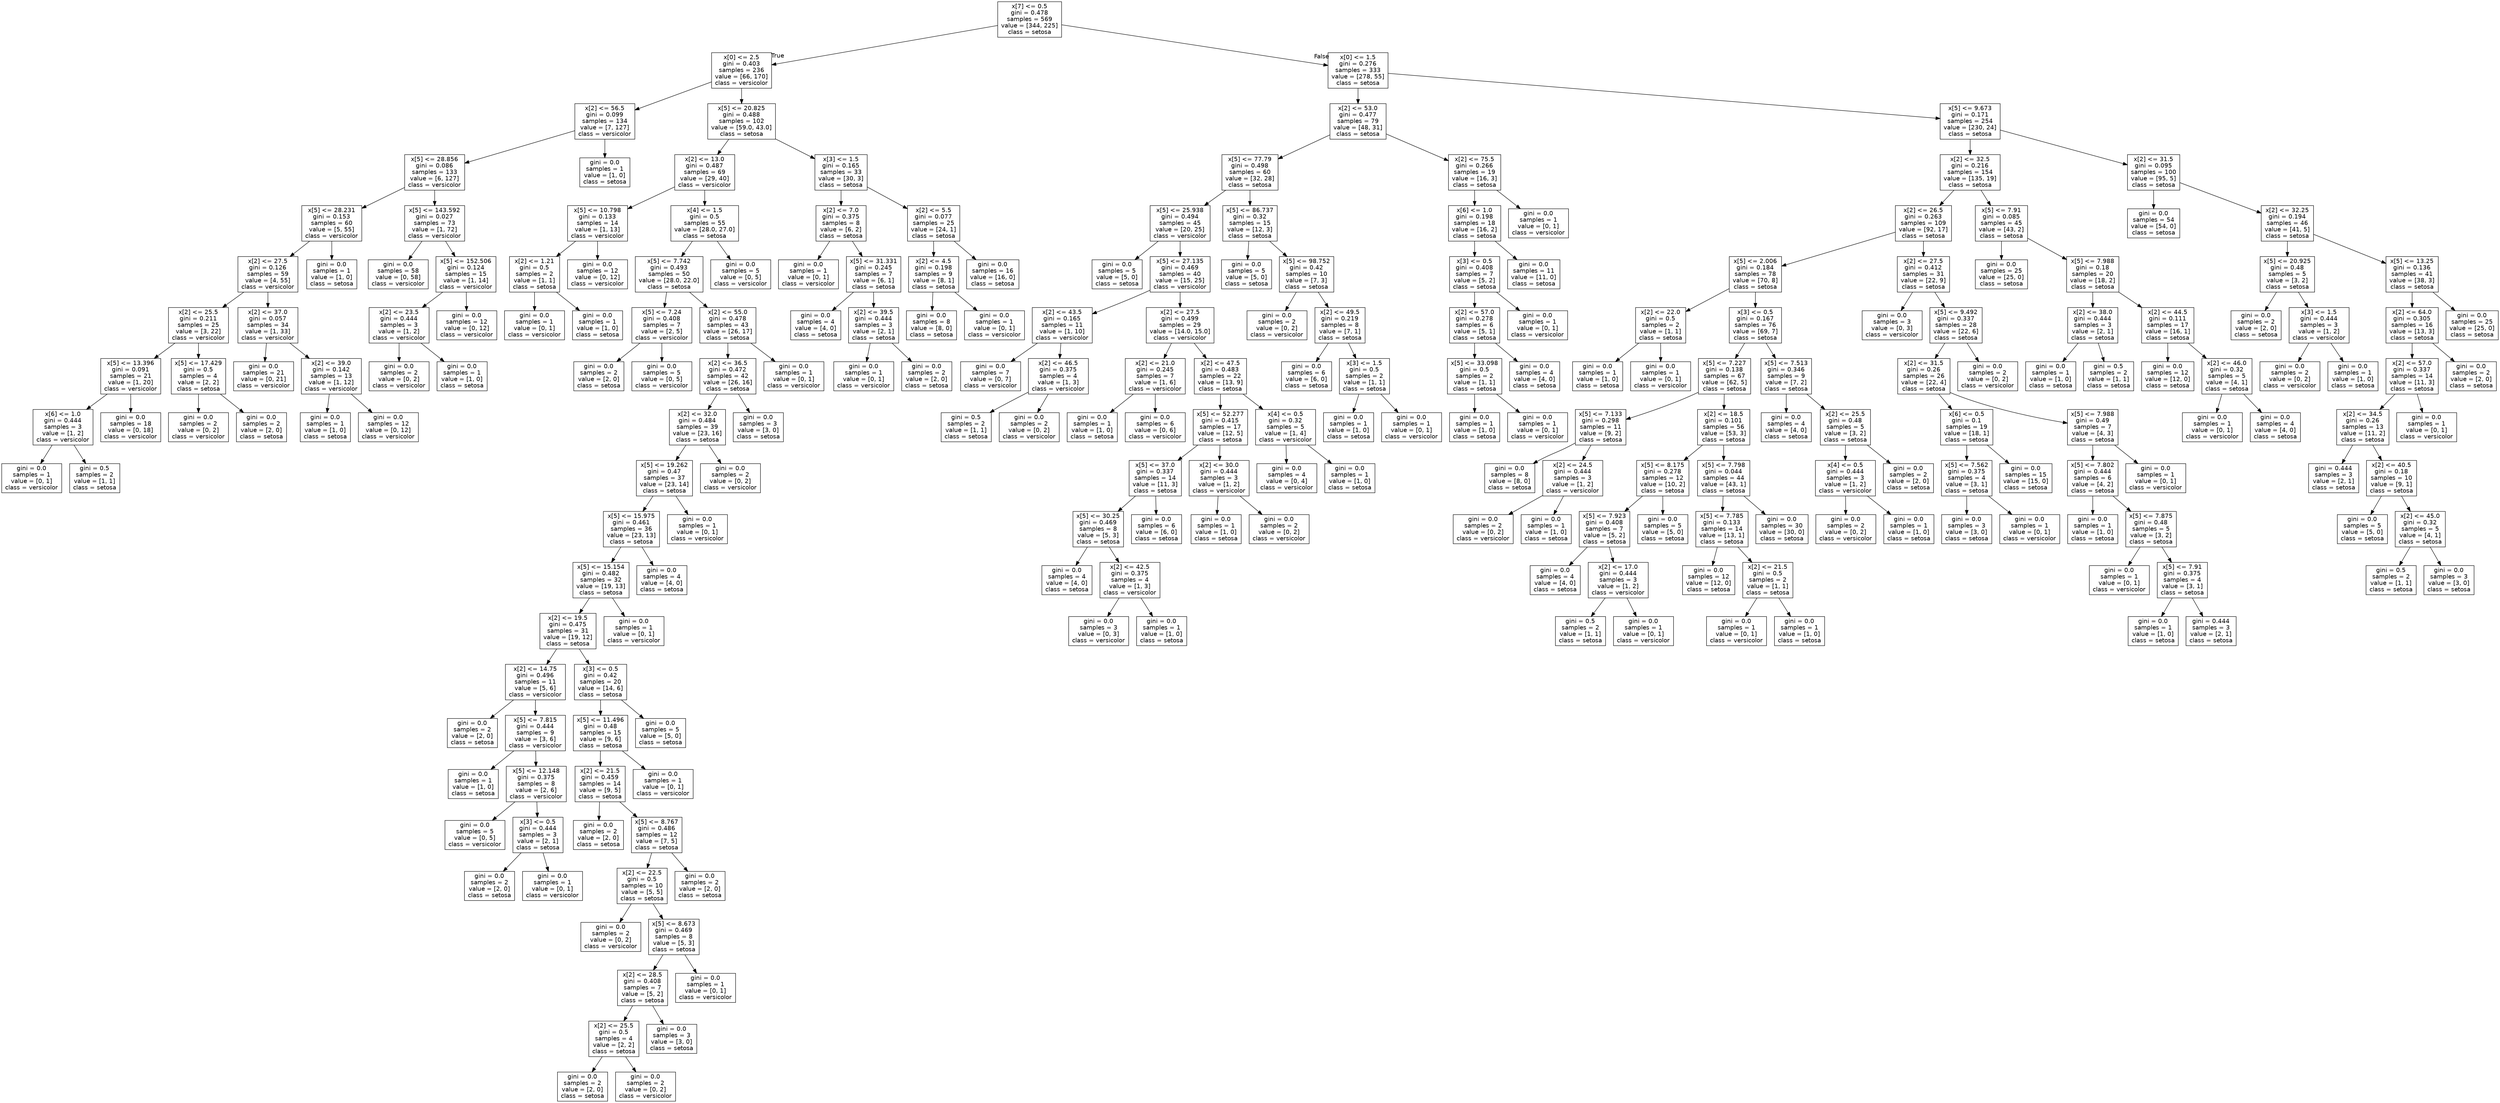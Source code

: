 digraph Tree {
node [shape=box, fontname="helvetica"] ;
edge [fontname="helvetica"] ;
0 [label="x[7] <= 0.5\ngini = 0.478\nsamples = 569\nvalue = [344, 225]\nclass = setosa"] ;
1 [label="x[0] <= 2.5\ngini = 0.403\nsamples = 236\nvalue = [66, 170]\nclass = versicolor"] ;
0 -> 1 [labeldistance=2.5, labelangle=45, headlabel="True"] ;
2 [label="x[2] <= 56.5\ngini = 0.099\nsamples = 134\nvalue = [7, 127]\nclass = versicolor"] ;
1 -> 2 ;
3 [label="x[5] <= 28.856\ngini = 0.086\nsamples = 133\nvalue = [6, 127]\nclass = versicolor"] ;
2 -> 3 ;
4 [label="x[5] <= 28.231\ngini = 0.153\nsamples = 60\nvalue = [5, 55]\nclass = versicolor"] ;
3 -> 4 ;
5 [label="x[2] <= 27.5\ngini = 0.126\nsamples = 59\nvalue = [4, 55]\nclass = versicolor"] ;
4 -> 5 ;
6 [label="x[2] <= 25.5\ngini = 0.211\nsamples = 25\nvalue = [3, 22]\nclass = versicolor"] ;
5 -> 6 ;
7 [label="x[5] <= 13.396\ngini = 0.091\nsamples = 21\nvalue = [1, 20]\nclass = versicolor"] ;
6 -> 7 ;
8 [label="x[6] <= 1.0\ngini = 0.444\nsamples = 3\nvalue = [1, 2]\nclass = versicolor"] ;
7 -> 8 ;
9 [label="gini = 0.0\nsamples = 1\nvalue = [0, 1]\nclass = versicolor"] ;
8 -> 9 ;
10 [label="gini = 0.5\nsamples = 2\nvalue = [1, 1]\nclass = setosa"] ;
8 -> 10 ;
11 [label="gini = 0.0\nsamples = 18\nvalue = [0, 18]\nclass = versicolor"] ;
7 -> 11 ;
12 [label="x[5] <= 17.429\ngini = 0.5\nsamples = 4\nvalue = [2, 2]\nclass = setosa"] ;
6 -> 12 ;
13 [label="gini = 0.0\nsamples = 2\nvalue = [0, 2]\nclass = versicolor"] ;
12 -> 13 ;
14 [label="gini = 0.0\nsamples = 2\nvalue = [2, 0]\nclass = setosa"] ;
12 -> 14 ;
15 [label="x[2] <= 37.0\ngini = 0.057\nsamples = 34\nvalue = [1, 33]\nclass = versicolor"] ;
5 -> 15 ;
16 [label="gini = 0.0\nsamples = 21\nvalue = [0, 21]\nclass = versicolor"] ;
15 -> 16 ;
17 [label="x[2] <= 39.0\ngini = 0.142\nsamples = 13\nvalue = [1, 12]\nclass = versicolor"] ;
15 -> 17 ;
18 [label="gini = 0.0\nsamples = 1\nvalue = [1, 0]\nclass = setosa"] ;
17 -> 18 ;
19 [label="gini = 0.0\nsamples = 12\nvalue = [0, 12]\nclass = versicolor"] ;
17 -> 19 ;
20 [label="gini = 0.0\nsamples = 1\nvalue = [1, 0]\nclass = setosa"] ;
4 -> 20 ;
21 [label="x[5] <= 143.592\ngini = 0.027\nsamples = 73\nvalue = [1, 72]\nclass = versicolor"] ;
3 -> 21 ;
22 [label="gini = 0.0\nsamples = 58\nvalue = [0, 58]\nclass = versicolor"] ;
21 -> 22 ;
23 [label="x[5] <= 152.506\ngini = 0.124\nsamples = 15\nvalue = [1, 14]\nclass = versicolor"] ;
21 -> 23 ;
24 [label="x[2] <= 23.5\ngini = 0.444\nsamples = 3\nvalue = [1, 2]\nclass = versicolor"] ;
23 -> 24 ;
25 [label="gini = 0.0\nsamples = 2\nvalue = [0, 2]\nclass = versicolor"] ;
24 -> 25 ;
26 [label="gini = 0.0\nsamples = 1\nvalue = [1, 0]\nclass = setosa"] ;
24 -> 26 ;
27 [label="gini = 0.0\nsamples = 12\nvalue = [0, 12]\nclass = versicolor"] ;
23 -> 27 ;
28 [label="gini = 0.0\nsamples = 1\nvalue = [1, 0]\nclass = setosa"] ;
2 -> 28 ;
29 [label="x[5] <= 20.825\ngini = 0.488\nsamples = 102\nvalue = [59.0, 43.0]\nclass = setosa"] ;
1 -> 29 ;
30 [label="x[2] <= 13.0\ngini = 0.487\nsamples = 69\nvalue = [29, 40]\nclass = versicolor"] ;
29 -> 30 ;
31 [label="x[5] <= 10.798\ngini = 0.133\nsamples = 14\nvalue = [1, 13]\nclass = versicolor"] ;
30 -> 31 ;
32 [label="x[2] <= 1.21\ngini = 0.5\nsamples = 2\nvalue = [1, 1]\nclass = setosa"] ;
31 -> 32 ;
33 [label="gini = 0.0\nsamples = 1\nvalue = [0, 1]\nclass = versicolor"] ;
32 -> 33 ;
34 [label="gini = 0.0\nsamples = 1\nvalue = [1, 0]\nclass = setosa"] ;
32 -> 34 ;
35 [label="gini = 0.0\nsamples = 12\nvalue = [0, 12]\nclass = versicolor"] ;
31 -> 35 ;
36 [label="x[4] <= 1.5\ngini = 0.5\nsamples = 55\nvalue = [28.0, 27.0]\nclass = setosa"] ;
30 -> 36 ;
37 [label="x[5] <= 7.742\ngini = 0.493\nsamples = 50\nvalue = [28.0, 22.0]\nclass = setosa"] ;
36 -> 37 ;
38 [label="x[5] <= 7.24\ngini = 0.408\nsamples = 7\nvalue = [2, 5]\nclass = versicolor"] ;
37 -> 38 ;
39 [label="gini = 0.0\nsamples = 2\nvalue = [2, 0]\nclass = setosa"] ;
38 -> 39 ;
40 [label="gini = 0.0\nsamples = 5\nvalue = [0, 5]\nclass = versicolor"] ;
38 -> 40 ;
41 [label="x[2] <= 55.0\ngini = 0.478\nsamples = 43\nvalue = [26, 17]\nclass = setosa"] ;
37 -> 41 ;
42 [label="x[2] <= 36.5\ngini = 0.472\nsamples = 42\nvalue = [26, 16]\nclass = setosa"] ;
41 -> 42 ;
43 [label="x[2] <= 32.0\ngini = 0.484\nsamples = 39\nvalue = [23, 16]\nclass = setosa"] ;
42 -> 43 ;
44 [label="x[5] <= 19.262\ngini = 0.47\nsamples = 37\nvalue = [23, 14]\nclass = setosa"] ;
43 -> 44 ;
45 [label="x[5] <= 15.975\ngini = 0.461\nsamples = 36\nvalue = [23, 13]\nclass = setosa"] ;
44 -> 45 ;
46 [label="x[5] <= 15.154\ngini = 0.482\nsamples = 32\nvalue = [19, 13]\nclass = setosa"] ;
45 -> 46 ;
47 [label="x[2] <= 19.5\ngini = 0.475\nsamples = 31\nvalue = [19, 12]\nclass = setosa"] ;
46 -> 47 ;
48 [label="x[2] <= 14.75\ngini = 0.496\nsamples = 11\nvalue = [5, 6]\nclass = versicolor"] ;
47 -> 48 ;
49 [label="gini = 0.0\nsamples = 2\nvalue = [2, 0]\nclass = setosa"] ;
48 -> 49 ;
50 [label="x[5] <= 7.815\ngini = 0.444\nsamples = 9\nvalue = [3, 6]\nclass = versicolor"] ;
48 -> 50 ;
51 [label="gini = 0.0\nsamples = 1\nvalue = [1, 0]\nclass = setosa"] ;
50 -> 51 ;
52 [label="x[5] <= 12.148\ngini = 0.375\nsamples = 8\nvalue = [2, 6]\nclass = versicolor"] ;
50 -> 52 ;
53 [label="gini = 0.0\nsamples = 5\nvalue = [0, 5]\nclass = versicolor"] ;
52 -> 53 ;
54 [label="x[3] <= 0.5\ngini = 0.444\nsamples = 3\nvalue = [2, 1]\nclass = setosa"] ;
52 -> 54 ;
55 [label="gini = 0.0\nsamples = 2\nvalue = [2, 0]\nclass = setosa"] ;
54 -> 55 ;
56 [label="gini = 0.0\nsamples = 1\nvalue = [0, 1]\nclass = versicolor"] ;
54 -> 56 ;
57 [label="x[3] <= 0.5\ngini = 0.42\nsamples = 20\nvalue = [14, 6]\nclass = setosa"] ;
47 -> 57 ;
58 [label="x[5] <= 11.496\ngini = 0.48\nsamples = 15\nvalue = [9, 6]\nclass = setosa"] ;
57 -> 58 ;
59 [label="x[2] <= 21.5\ngini = 0.459\nsamples = 14\nvalue = [9, 5]\nclass = setosa"] ;
58 -> 59 ;
60 [label="gini = 0.0\nsamples = 2\nvalue = [2, 0]\nclass = setosa"] ;
59 -> 60 ;
61 [label="x[5] <= 8.767\ngini = 0.486\nsamples = 12\nvalue = [7, 5]\nclass = setosa"] ;
59 -> 61 ;
62 [label="x[2] <= 22.5\ngini = 0.5\nsamples = 10\nvalue = [5, 5]\nclass = setosa"] ;
61 -> 62 ;
63 [label="gini = 0.0\nsamples = 2\nvalue = [0, 2]\nclass = versicolor"] ;
62 -> 63 ;
64 [label="x[5] <= 8.673\ngini = 0.469\nsamples = 8\nvalue = [5, 3]\nclass = setosa"] ;
62 -> 64 ;
65 [label="x[2] <= 28.5\ngini = 0.408\nsamples = 7\nvalue = [5, 2]\nclass = setosa"] ;
64 -> 65 ;
66 [label="x[2] <= 25.5\ngini = 0.5\nsamples = 4\nvalue = [2, 2]\nclass = setosa"] ;
65 -> 66 ;
67 [label="gini = 0.0\nsamples = 2\nvalue = [2, 0]\nclass = setosa"] ;
66 -> 67 ;
68 [label="gini = 0.0\nsamples = 2\nvalue = [0, 2]\nclass = versicolor"] ;
66 -> 68 ;
69 [label="gini = 0.0\nsamples = 3\nvalue = [3, 0]\nclass = setosa"] ;
65 -> 69 ;
70 [label="gini = 0.0\nsamples = 1\nvalue = [0, 1]\nclass = versicolor"] ;
64 -> 70 ;
71 [label="gini = 0.0\nsamples = 2\nvalue = [2, 0]\nclass = setosa"] ;
61 -> 71 ;
72 [label="gini = 0.0\nsamples = 1\nvalue = [0, 1]\nclass = versicolor"] ;
58 -> 72 ;
73 [label="gini = 0.0\nsamples = 5\nvalue = [5, 0]\nclass = setosa"] ;
57 -> 73 ;
74 [label="gini = 0.0\nsamples = 1\nvalue = [0, 1]\nclass = versicolor"] ;
46 -> 74 ;
75 [label="gini = 0.0\nsamples = 4\nvalue = [4, 0]\nclass = setosa"] ;
45 -> 75 ;
76 [label="gini = 0.0\nsamples = 1\nvalue = [0, 1]\nclass = versicolor"] ;
44 -> 76 ;
77 [label="gini = 0.0\nsamples = 2\nvalue = [0, 2]\nclass = versicolor"] ;
43 -> 77 ;
78 [label="gini = 0.0\nsamples = 3\nvalue = [3, 0]\nclass = setosa"] ;
42 -> 78 ;
79 [label="gini = 0.0\nsamples = 1\nvalue = [0, 1]\nclass = versicolor"] ;
41 -> 79 ;
80 [label="gini = 0.0\nsamples = 5\nvalue = [0, 5]\nclass = versicolor"] ;
36 -> 80 ;
81 [label="x[3] <= 1.5\ngini = 0.165\nsamples = 33\nvalue = [30, 3]\nclass = setosa"] ;
29 -> 81 ;
82 [label="x[2] <= 7.0\ngini = 0.375\nsamples = 8\nvalue = [6, 2]\nclass = setosa"] ;
81 -> 82 ;
83 [label="gini = 0.0\nsamples = 1\nvalue = [0, 1]\nclass = versicolor"] ;
82 -> 83 ;
84 [label="x[5] <= 31.331\ngini = 0.245\nsamples = 7\nvalue = [6, 1]\nclass = setosa"] ;
82 -> 84 ;
85 [label="gini = 0.0\nsamples = 4\nvalue = [4, 0]\nclass = setosa"] ;
84 -> 85 ;
86 [label="x[2] <= 39.5\ngini = 0.444\nsamples = 3\nvalue = [2, 1]\nclass = setosa"] ;
84 -> 86 ;
87 [label="gini = 0.0\nsamples = 1\nvalue = [0, 1]\nclass = versicolor"] ;
86 -> 87 ;
88 [label="gini = 0.0\nsamples = 2\nvalue = [2, 0]\nclass = setosa"] ;
86 -> 88 ;
89 [label="x[2] <= 5.5\ngini = 0.077\nsamples = 25\nvalue = [24, 1]\nclass = setosa"] ;
81 -> 89 ;
90 [label="x[2] <= 4.5\ngini = 0.198\nsamples = 9\nvalue = [8, 1]\nclass = setosa"] ;
89 -> 90 ;
91 [label="gini = 0.0\nsamples = 8\nvalue = [8, 0]\nclass = setosa"] ;
90 -> 91 ;
92 [label="gini = 0.0\nsamples = 1\nvalue = [0, 1]\nclass = versicolor"] ;
90 -> 92 ;
93 [label="gini = 0.0\nsamples = 16\nvalue = [16, 0]\nclass = setosa"] ;
89 -> 93 ;
94 [label="x[0] <= 1.5\ngini = 0.276\nsamples = 333\nvalue = [278, 55]\nclass = setosa"] ;
0 -> 94 [labeldistance=2.5, labelangle=-45, headlabel="False"] ;
95 [label="x[2] <= 53.0\ngini = 0.477\nsamples = 79\nvalue = [48, 31]\nclass = setosa"] ;
94 -> 95 ;
96 [label="x[5] <= 77.79\ngini = 0.498\nsamples = 60\nvalue = [32, 28]\nclass = setosa"] ;
95 -> 96 ;
97 [label="x[5] <= 25.938\ngini = 0.494\nsamples = 45\nvalue = [20, 25]\nclass = versicolor"] ;
96 -> 97 ;
98 [label="gini = 0.0\nsamples = 5\nvalue = [5, 0]\nclass = setosa"] ;
97 -> 98 ;
99 [label="x[5] <= 27.135\ngini = 0.469\nsamples = 40\nvalue = [15, 25]\nclass = versicolor"] ;
97 -> 99 ;
100 [label="x[2] <= 43.5\ngini = 0.165\nsamples = 11\nvalue = [1, 10]\nclass = versicolor"] ;
99 -> 100 ;
101 [label="gini = 0.0\nsamples = 7\nvalue = [0, 7]\nclass = versicolor"] ;
100 -> 101 ;
102 [label="x[2] <= 46.5\ngini = 0.375\nsamples = 4\nvalue = [1, 3]\nclass = versicolor"] ;
100 -> 102 ;
103 [label="gini = 0.5\nsamples = 2\nvalue = [1, 1]\nclass = setosa"] ;
102 -> 103 ;
104 [label="gini = 0.0\nsamples = 2\nvalue = [0, 2]\nclass = versicolor"] ;
102 -> 104 ;
105 [label="x[2] <= 27.5\ngini = 0.499\nsamples = 29\nvalue = [14.0, 15.0]\nclass = versicolor"] ;
99 -> 105 ;
106 [label="x[2] <= 21.0\ngini = 0.245\nsamples = 7\nvalue = [1, 6]\nclass = versicolor"] ;
105 -> 106 ;
107 [label="gini = 0.0\nsamples = 1\nvalue = [1, 0]\nclass = setosa"] ;
106 -> 107 ;
108 [label="gini = 0.0\nsamples = 6\nvalue = [0, 6]\nclass = versicolor"] ;
106 -> 108 ;
109 [label="x[2] <= 47.5\ngini = 0.483\nsamples = 22\nvalue = [13, 9]\nclass = setosa"] ;
105 -> 109 ;
110 [label="x[5] <= 52.277\ngini = 0.415\nsamples = 17\nvalue = [12, 5]\nclass = setosa"] ;
109 -> 110 ;
111 [label="x[5] <= 37.0\ngini = 0.337\nsamples = 14\nvalue = [11, 3]\nclass = setosa"] ;
110 -> 111 ;
112 [label="x[5] <= 30.25\ngini = 0.469\nsamples = 8\nvalue = [5, 3]\nclass = setosa"] ;
111 -> 112 ;
113 [label="gini = 0.0\nsamples = 4\nvalue = [4, 0]\nclass = setosa"] ;
112 -> 113 ;
114 [label="x[2] <= 42.5\ngini = 0.375\nsamples = 4\nvalue = [1, 3]\nclass = versicolor"] ;
112 -> 114 ;
115 [label="gini = 0.0\nsamples = 3\nvalue = [0, 3]\nclass = versicolor"] ;
114 -> 115 ;
116 [label="gini = 0.0\nsamples = 1\nvalue = [1, 0]\nclass = setosa"] ;
114 -> 116 ;
117 [label="gini = 0.0\nsamples = 6\nvalue = [6, 0]\nclass = setosa"] ;
111 -> 117 ;
118 [label="x[2] <= 30.0\ngini = 0.444\nsamples = 3\nvalue = [1, 2]\nclass = versicolor"] ;
110 -> 118 ;
119 [label="gini = 0.0\nsamples = 1\nvalue = [1, 0]\nclass = setosa"] ;
118 -> 119 ;
120 [label="gini = 0.0\nsamples = 2\nvalue = [0, 2]\nclass = versicolor"] ;
118 -> 120 ;
121 [label="x[4] <= 0.5\ngini = 0.32\nsamples = 5\nvalue = [1, 4]\nclass = versicolor"] ;
109 -> 121 ;
122 [label="gini = 0.0\nsamples = 4\nvalue = [0, 4]\nclass = versicolor"] ;
121 -> 122 ;
123 [label="gini = 0.0\nsamples = 1\nvalue = [1, 0]\nclass = setosa"] ;
121 -> 123 ;
124 [label="x[5] <= 86.737\ngini = 0.32\nsamples = 15\nvalue = [12, 3]\nclass = setosa"] ;
96 -> 124 ;
125 [label="gini = 0.0\nsamples = 5\nvalue = [5, 0]\nclass = setosa"] ;
124 -> 125 ;
126 [label="x[5] <= 98.752\ngini = 0.42\nsamples = 10\nvalue = [7, 3]\nclass = setosa"] ;
124 -> 126 ;
127 [label="gini = 0.0\nsamples = 2\nvalue = [0, 2]\nclass = versicolor"] ;
126 -> 127 ;
128 [label="x[2] <= 49.5\ngini = 0.219\nsamples = 8\nvalue = [7, 1]\nclass = setosa"] ;
126 -> 128 ;
129 [label="gini = 0.0\nsamples = 6\nvalue = [6, 0]\nclass = setosa"] ;
128 -> 129 ;
130 [label="x[3] <= 1.5\ngini = 0.5\nsamples = 2\nvalue = [1, 1]\nclass = setosa"] ;
128 -> 130 ;
131 [label="gini = 0.0\nsamples = 1\nvalue = [1, 0]\nclass = setosa"] ;
130 -> 131 ;
132 [label="gini = 0.0\nsamples = 1\nvalue = [0, 1]\nclass = versicolor"] ;
130 -> 132 ;
133 [label="x[2] <= 75.5\ngini = 0.266\nsamples = 19\nvalue = [16, 3]\nclass = setosa"] ;
95 -> 133 ;
134 [label="x[6] <= 1.0\ngini = 0.198\nsamples = 18\nvalue = [16, 2]\nclass = setosa"] ;
133 -> 134 ;
135 [label="x[3] <= 0.5\ngini = 0.408\nsamples = 7\nvalue = [5, 2]\nclass = setosa"] ;
134 -> 135 ;
136 [label="x[2] <= 57.0\ngini = 0.278\nsamples = 6\nvalue = [5, 1]\nclass = setosa"] ;
135 -> 136 ;
137 [label="x[5] <= 33.098\ngini = 0.5\nsamples = 2\nvalue = [1, 1]\nclass = setosa"] ;
136 -> 137 ;
138 [label="gini = 0.0\nsamples = 1\nvalue = [1, 0]\nclass = setosa"] ;
137 -> 138 ;
139 [label="gini = 0.0\nsamples = 1\nvalue = [0, 1]\nclass = versicolor"] ;
137 -> 139 ;
140 [label="gini = 0.0\nsamples = 4\nvalue = [4, 0]\nclass = setosa"] ;
136 -> 140 ;
141 [label="gini = 0.0\nsamples = 1\nvalue = [0, 1]\nclass = versicolor"] ;
135 -> 141 ;
142 [label="gini = 0.0\nsamples = 11\nvalue = [11, 0]\nclass = setosa"] ;
134 -> 142 ;
143 [label="gini = 0.0\nsamples = 1\nvalue = [0, 1]\nclass = versicolor"] ;
133 -> 143 ;
144 [label="x[5] <= 9.673\ngini = 0.171\nsamples = 254\nvalue = [230, 24]\nclass = setosa"] ;
94 -> 144 ;
145 [label="x[2] <= 32.5\ngini = 0.216\nsamples = 154\nvalue = [135, 19]\nclass = setosa"] ;
144 -> 145 ;
146 [label="x[2] <= 26.5\ngini = 0.263\nsamples = 109\nvalue = [92, 17]\nclass = setosa"] ;
145 -> 146 ;
147 [label="x[5] <= 2.006\ngini = 0.184\nsamples = 78\nvalue = [70, 8]\nclass = setosa"] ;
146 -> 147 ;
148 [label="x[2] <= 22.0\ngini = 0.5\nsamples = 2\nvalue = [1, 1]\nclass = setosa"] ;
147 -> 148 ;
149 [label="gini = 0.0\nsamples = 1\nvalue = [1, 0]\nclass = setosa"] ;
148 -> 149 ;
150 [label="gini = 0.0\nsamples = 1\nvalue = [0, 1]\nclass = versicolor"] ;
148 -> 150 ;
151 [label="x[3] <= 0.5\ngini = 0.167\nsamples = 76\nvalue = [69, 7]\nclass = setosa"] ;
147 -> 151 ;
152 [label="x[5] <= 7.227\ngini = 0.138\nsamples = 67\nvalue = [62, 5]\nclass = setosa"] ;
151 -> 152 ;
153 [label="x[5] <= 7.133\ngini = 0.298\nsamples = 11\nvalue = [9, 2]\nclass = setosa"] ;
152 -> 153 ;
154 [label="gini = 0.0\nsamples = 8\nvalue = [8, 0]\nclass = setosa"] ;
153 -> 154 ;
155 [label="x[2] <= 24.5\ngini = 0.444\nsamples = 3\nvalue = [1, 2]\nclass = versicolor"] ;
153 -> 155 ;
156 [label="gini = 0.0\nsamples = 2\nvalue = [0, 2]\nclass = versicolor"] ;
155 -> 156 ;
157 [label="gini = 0.0\nsamples = 1\nvalue = [1, 0]\nclass = setosa"] ;
155 -> 157 ;
158 [label="x[2] <= 18.5\ngini = 0.101\nsamples = 56\nvalue = [53, 3]\nclass = setosa"] ;
152 -> 158 ;
159 [label="x[5] <= 8.175\ngini = 0.278\nsamples = 12\nvalue = [10, 2]\nclass = setosa"] ;
158 -> 159 ;
160 [label="x[5] <= 7.923\ngini = 0.408\nsamples = 7\nvalue = [5, 2]\nclass = setosa"] ;
159 -> 160 ;
161 [label="gini = 0.0\nsamples = 4\nvalue = [4, 0]\nclass = setosa"] ;
160 -> 161 ;
162 [label="x[2] <= 17.0\ngini = 0.444\nsamples = 3\nvalue = [1, 2]\nclass = versicolor"] ;
160 -> 162 ;
163 [label="gini = 0.5\nsamples = 2\nvalue = [1, 1]\nclass = setosa"] ;
162 -> 163 ;
164 [label="gini = 0.0\nsamples = 1\nvalue = [0, 1]\nclass = versicolor"] ;
162 -> 164 ;
165 [label="gini = 0.0\nsamples = 5\nvalue = [5, 0]\nclass = setosa"] ;
159 -> 165 ;
166 [label="x[5] <= 7.798\ngini = 0.044\nsamples = 44\nvalue = [43, 1]\nclass = setosa"] ;
158 -> 166 ;
167 [label="x[5] <= 7.785\ngini = 0.133\nsamples = 14\nvalue = [13, 1]\nclass = setosa"] ;
166 -> 167 ;
168 [label="gini = 0.0\nsamples = 12\nvalue = [12, 0]\nclass = setosa"] ;
167 -> 168 ;
169 [label="x[2] <= 21.5\ngini = 0.5\nsamples = 2\nvalue = [1, 1]\nclass = setosa"] ;
167 -> 169 ;
170 [label="gini = 0.0\nsamples = 1\nvalue = [0, 1]\nclass = versicolor"] ;
169 -> 170 ;
171 [label="gini = 0.0\nsamples = 1\nvalue = [1, 0]\nclass = setosa"] ;
169 -> 171 ;
172 [label="gini = 0.0\nsamples = 30\nvalue = [30, 0]\nclass = setosa"] ;
166 -> 172 ;
173 [label="x[5] <= 7.513\ngini = 0.346\nsamples = 9\nvalue = [7, 2]\nclass = setosa"] ;
151 -> 173 ;
174 [label="gini = 0.0\nsamples = 4\nvalue = [4, 0]\nclass = setosa"] ;
173 -> 174 ;
175 [label="x[2] <= 25.5\ngini = 0.48\nsamples = 5\nvalue = [3, 2]\nclass = setosa"] ;
173 -> 175 ;
176 [label="x[4] <= 0.5\ngini = 0.444\nsamples = 3\nvalue = [1, 2]\nclass = versicolor"] ;
175 -> 176 ;
177 [label="gini = 0.0\nsamples = 2\nvalue = [0, 2]\nclass = versicolor"] ;
176 -> 177 ;
178 [label="gini = 0.0\nsamples = 1\nvalue = [1, 0]\nclass = setosa"] ;
176 -> 178 ;
179 [label="gini = 0.0\nsamples = 2\nvalue = [2, 0]\nclass = setosa"] ;
175 -> 179 ;
180 [label="x[2] <= 27.5\ngini = 0.412\nsamples = 31\nvalue = [22, 9]\nclass = setosa"] ;
146 -> 180 ;
181 [label="gini = 0.0\nsamples = 3\nvalue = [0, 3]\nclass = versicolor"] ;
180 -> 181 ;
182 [label="x[5] <= 9.492\ngini = 0.337\nsamples = 28\nvalue = [22, 6]\nclass = setosa"] ;
180 -> 182 ;
183 [label="x[2] <= 31.5\ngini = 0.26\nsamples = 26\nvalue = [22, 4]\nclass = setosa"] ;
182 -> 183 ;
184 [label="x[6] <= 0.5\ngini = 0.1\nsamples = 19\nvalue = [18, 1]\nclass = setosa"] ;
183 -> 184 ;
185 [label="x[5] <= 7.562\ngini = 0.375\nsamples = 4\nvalue = [3, 1]\nclass = setosa"] ;
184 -> 185 ;
186 [label="gini = 0.0\nsamples = 3\nvalue = [3, 0]\nclass = setosa"] ;
185 -> 186 ;
187 [label="gini = 0.0\nsamples = 1\nvalue = [0, 1]\nclass = versicolor"] ;
185 -> 187 ;
188 [label="gini = 0.0\nsamples = 15\nvalue = [15, 0]\nclass = setosa"] ;
184 -> 188 ;
189 [label="x[5] <= 7.988\ngini = 0.49\nsamples = 7\nvalue = [4, 3]\nclass = setosa"] ;
183 -> 189 ;
190 [label="x[5] <= 7.802\ngini = 0.444\nsamples = 6\nvalue = [4, 2]\nclass = setosa"] ;
189 -> 190 ;
191 [label="gini = 0.0\nsamples = 1\nvalue = [1, 0]\nclass = setosa"] ;
190 -> 191 ;
192 [label="x[5] <= 7.875\ngini = 0.48\nsamples = 5\nvalue = [3, 2]\nclass = setosa"] ;
190 -> 192 ;
193 [label="gini = 0.0\nsamples = 1\nvalue = [0, 1]\nclass = versicolor"] ;
192 -> 193 ;
194 [label="x[5] <= 7.91\ngini = 0.375\nsamples = 4\nvalue = [3, 1]\nclass = setosa"] ;
192 -> 194 ;
195 [label="gini = 0.0\nsamples = 1\nvalue = [1, 0]\nclass = setosa"] ;
194 -> 195 ;
196 [label="gini = 0.444\nsamples = 3\nvalue = [2, 1]\nclass = setosa"] ;
194 -> 196 ;
197 [label="gini = 0.0\nsamples = 1\nvalue = [0, 1]\nclass = versicolor"] ;
189 -> 197 ;
198 [label="gini = 0.0\nsamples = 2\nvalue = [0, 2]\nclass = versicolor"] ;
182 -> 198 ;
199 [label="x[5] <= 7.91\ngini = 0.085\nsamples = 45\nvalue = [43, 2]\nclass = setosa"] ;
145 -> 199 ;
200 [label="gini = 0.0\nsamples = 25\nvalue = [25, 0]\nclass = setosa"] ;
199 -> 200 ;
201 [label="x[5] <= 7.988\ngini = 0.18\nsamples = 20\nvalue = [18, 2]\nclass = setosa"] ;
199 -> 201 ;
202 [label="x[2] <= 38.0\ngini = 0.444\nsamples = 3\nvalue = [2, 1]\nclass = setosa"] ;
201 -> 202 ;
203 [label="gini = 0.0\nsamples = 1\nvalue = [1, 0]\nclass = setosa"] ;
202 -> 203 ;
204 [label="gini = 0.5\nsamples = 2\nvalue = [1, 1]\nclass = setosa"] ;
202 -> 204 ;
205 [label="x[2] <= 44.5\ngini = 0.111\nsamples = 17\nvalue = [16, 1]\nclass = setosa"] ;
201 -> 205 ;
206 [label="gini = 0.0\nsamples = 12\nvalue = [12, 0]\nclass = setosa"] ;
205 -> 206 ;
207 [label="x[2] <= 46.0\ngini = 0.32\nsamples = 5\nvalue = [4, 1]\nclass = setosa"] ;
205 -> 207 ;
208 [label="gini = 0.0\nsamples = 1\nvalue = [0, 1]\nclass = versicolor"] ;
207 -> 208 ;
209 [label="gini = 0.0\nsamples = 4\nvalue = [4, 0]\nclass = setosa"] ;
207 -> 209 ;
210 [label="x[2] <= 31.5\ngini = 0.095\nsamples = 100\nvalue = [95, 5]\nclass = setosa"] ;
144 -> 210 ;
211 [label="gini = 0.0\nsamples = 54\nvalue = [54, 0]\nclass = setosa"] ;
210 -> 211 ;
212 [label="x[2] <= 32.25\ngini = 0.194\nsamples = 46\nvalue = [41, 5]\nclass = setosa"] ;
210 -> 212 ;
213 [label="x[5] <= 20.925\ngini = 0.48\nsamples = 5\nvalue = [3, 2]\nclass = setosa"] ;
212 -> 213 ;
214 [label="gini = 0.0\nsamples = 2\nvalue = [2, 0]\nclass = setosa"] ;
213 -> 214 ;
215 [label="x[3] <= 1.5\ngini = 0.444\nsamples = 3\nvalue = [1, 2]\nclass = versicolor"] ;
213 -> 215 ;
216 [label="gini = 0.0\nsamples = 2\nvalue = [0, 2]\nclass = versicolor"] ;
215 -> 216 ;
217 [label="gini = 0.0\nsamples = 1\nvalue = [1, 0]\nclass = setosa"] ;
215 -> 217 ;
218 [label="x[5] <= 13.25\ngini = 0.136\nsamples = 41\nvalue = [38, 3]\nclass = setosa"] ;
212 -> 218 ;
219 [label="x[2] <= 64.0\ngini = 0.305\nsamples = 16\nvalue = [13, 3]\nclass = setosa"] ;
218 -> 219 ;
220 [label="x[2] <= 57.0\ngini = 0.337\nsamples = 14\nvalue = [11, 3]\nclass = setosa"] ;
219 -> 220 ;
221 [label="x[2] <= 34.5\ngini = 0.26\nsamples = 13\nvalue = [11, 2]\nclass = setosa"] ;
220 -> 221 ;
222 [label="gini = 0.444\nsamples = 3\nvalue = [2, 1]\nclass = setosa"] ;
221 -> 222 ;
223 [label="x[2] <= 40.5\ngini = 0.18\nsamples = 10\nvalue = [9, 1]\nclass = setosa"] ;
221 -> 223 ;
224 [label="gini = 0.0\nsamples = 5\nvalue = [5, 0]\nclass = setosa"] ;
223 -> 224 ;
225 [label="x[2] <= 45.0\ngini = 0.32\nsamples = 5\nvalue = [4, 1]\nclass = setosa"] ;
223 -> 225 ;
226 [label="gini = 0.5\nsamples = 2\nvalue = [1, 1]\nclass = setosa"] ;
225 -> 226 ;
227 [label="gini = 0.0\nsamples = 3\nvalue = [3, 0]\nclass = setosa"] ;
225 -> 227 ;
228 [label="gini = 0.0\nsamples = 1\nvalue = [0, 1]\nclass = versicolor"] ;
220 -> 228 ;
229 [label="gini = 0.0\nsamples = 2\nvalue = [2, 0]\nclass = setosa"] ;
219 -> 229 ;
230 [label="gini = 0.0\nsamples = 25\nvalue = [25, 0]\nclass = setosa"] ;
218 -> 230 ;
}